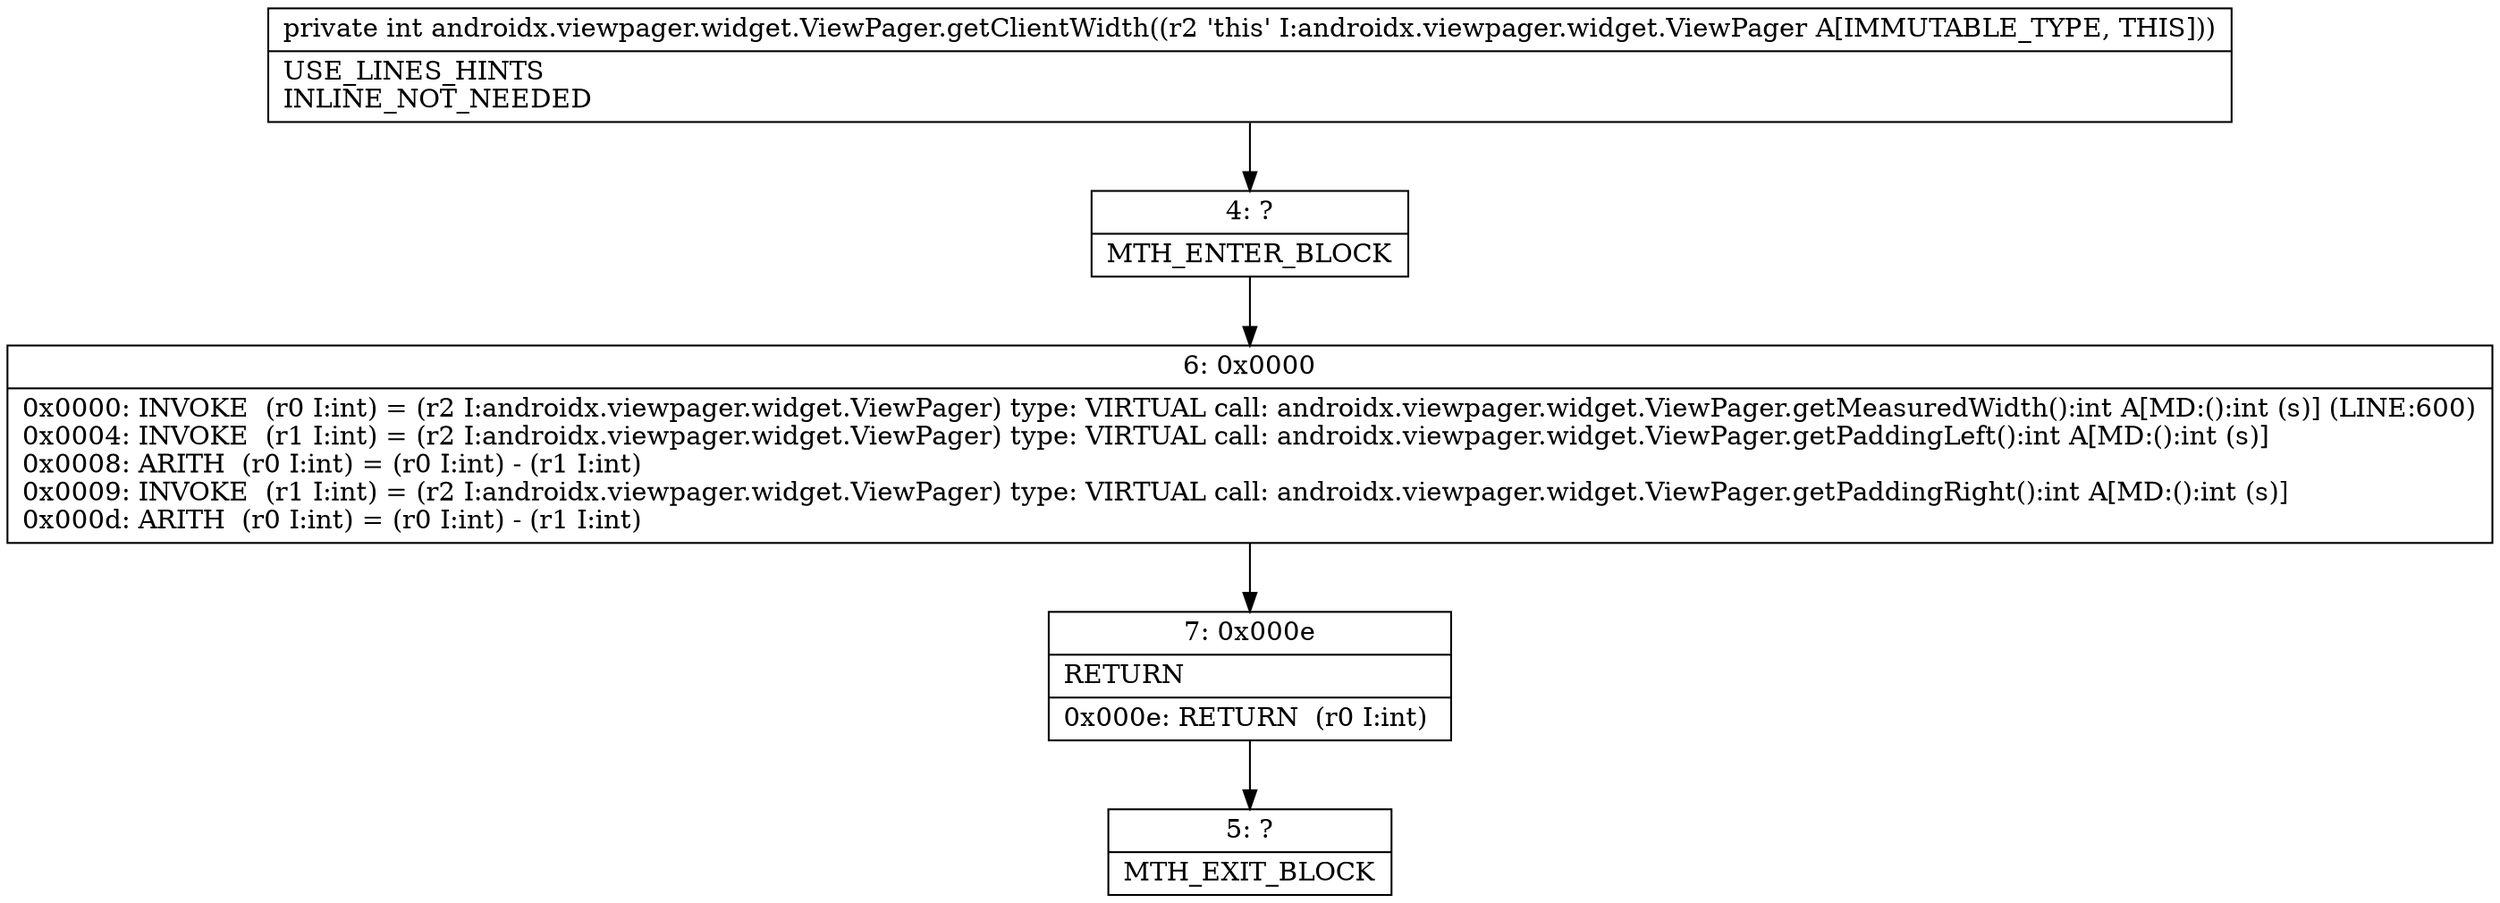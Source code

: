 digraph "CFG forandroidx.viewpager.widget.ViewPager.getClientWidth()I" {
Node_4 [shape=record,label="{4\:\ ?|MTH_ENTER_BLOCK\l}"];
Node_6 [shape=record,label="{6\:\ 0x0000|0x0000: INVOKE  (r0 I:int) = (r2 I:androidx.viewpager.widget.ViewPager) type: VIRTUAL call: androidx.viewpager.widget.ViewPager.getMeasuredWidth():int A[MD:():int (s)] (LINE:600)\l0x0004: INVOKE  (r1 I:int) = (r2 I:androidx.viewpager.widget.ViewPager) type: VIRTUAL call: androidx.viewpager.widget.ViewPager.getPaddingLeft():int A[MD:():int (s)]\l0x0008: ARITH  (r0 I:int) = (r0 I:int) \- (r1 I:int) \l0x0009: INVOKE  (r1 I:int) = (r2 I:androidx.viewpager.widget.ViewPager) type: VIRTUAL call: androidx.viewpager.widget.ViewPager.getPaddingRight():int A[MD:():int (s)]\l0x000d: ARITH  (r0 I:int) = (r0 I:int) \- (r1 I:int) \l}"];
Node_7 [shape=record,label="{7\:\ 0x000e|RETURN\l|0x000e: RETURN  (r0 I:int) \l}"];
Node_5 [shape=record,label="{5\:\ ?|MTH_EXIT_BLOCK\l}"];
MethodNode[shape=record,label="{private int androidx.viewpager.widget.ViewPager.getClientWidth((r2 'this' I:androidx.viewpager.widget.ViewPager A[IMMUTABLE_TYPE, THIS]))  | USE_LINES_HINTS\lINLINE_NOT_NEEDED\l}"];
MethodNode -> Node_4;Node_4 -> Node_6;
Node_6 -> Node_7;
Node_7 -> Node_5;
}

